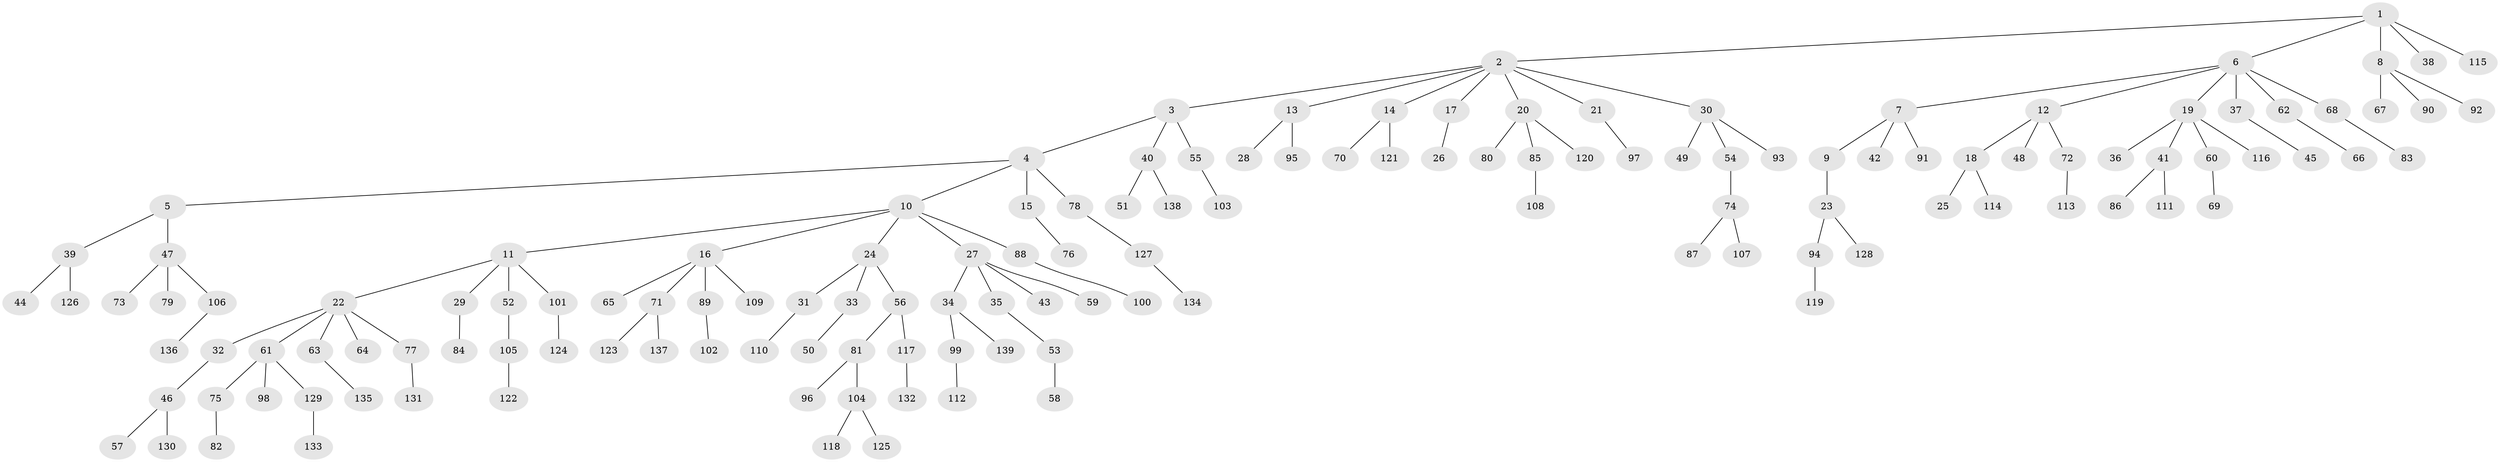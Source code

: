// Generated by graph-tools (version 1.1) at 2025/02/03/09/25 03:02:29]
// undirected, 139 vertices, 138 edges
graph export_dot {
graph [start="1"]
  node [color=gray90,style=filled];
  1;
  2;
  3;
  4;
  5;
  6;
  7;
  8;
  9;
  10;
  11;
  12;
  13;
  14;
  15;
  16;
  17;
  18;
  19;
  20;
  21;
  22;
  23;
  24;
  25;
  26;
  27;
  28;
  29;
  30;
  31;
  32;
  33;
  34;
  35;
  36;
  37;
  38;
  39;
  40;
  41;
  42;
  43;
  44;
  45;
  46;
  47;
  48;
  49;
  50;
  51;
  52;
  53;
  54;
  55;
  56;
  57;
  58;
  59;
  60;
  61;
  62;
  63;
  64;
  65;
  66;
  67;
  68;
  69;
  70;
  71;
  72;
  73;
  74;
  75;
  76;
  77;
  78;
  79;
  80;
  81;
  82;
  83;
  84;
  85;
  86;
  87;
  88;
  89;
  90;
  91;
  92;
  93;
  94;
  95;
  96;
  97;
  98;
  99;
  100;
  101;
  102;
  103;
  104;
  105;
  106;
  107;
  108;
  109;
  110;
  111;
  112;
  113;
  114;
  115;
  116;
  117;
  118;
  119;
  120;
  121;
  122;
  123;
  124;
  125;
  126;
  127;
  128;
  129;
  130;
  131;
  132;
  133;
  134;
  135;
  136;
  137;
  138;
  139;
  1 -- 2;
  1 -- 6;
  1 -- 8;
  1 -- 38;
  1 -- 115;
  2 -- 3;
  2 -- 13;
  2 -- 14;
  2 -- 17;
  2 -- 20;
  2 -- 21;
  2 -- 30;
  3 -- 4;
  3 -- 40;
  3 -- 55;
  4 -- 5;
  4 -- 10;
  4 -- 15;
  4 -- 78;
  5 -- 39;
  5 -- 47;
  6 -- 7;
  6 -- 12;
  6 -- 19;
  6 -- 37;
  6 -- 62;
  6 -- 68;
  7 -- 9;
  7 -- 42;
  7 -- 91;
  8 -- 67;
  8 -- 90;
  8 -- 92;
  9 -- 23;
  10 -- 11;
  10 -- 16;
  10 -- 24;
  10 -- 27;
  10 -- 88;
  11 -- 22;
  11 -- 29;
  11 -- 52;
  11 -- 101;
  12 -- 18;
  12 -- 48;
  12 -- 72;
  13 -- 28;
  13 -- 95;
  14 -- 70;
  14 -- 121;
  15 -- 76;
  16 -- 65;
  16 -- 71;
  16 -- 89;
  16 -- 109;
  17 -- 26;
  18 -- 25;
  18 -- 114;
  19 -- 36;
  19 -- 41;
  19 -- 60;
  19 -- 116;
  20 -- 80;
  20 -- 85;
  20 -- 120;
  21 -- 97;
  22 -- 32;
  22 -- 61;
  22 -- 63;
  22 -- 64;
  22 -- 77;
  23 -- 94;
  23 -- 128;
  24 -- 31;
  24 -- 33;
  24 -- 56;
  27 -- 34;
  27 -- 35;
  27 -- 43;
  27 -- 59;
  29 -- 84;
  30 -- 49;
  30 -- 54;
  30 -- 93;
  31 -- 110;
  32 -- 46;
  33 -- 50;
  34 -- 99;
  34 -- 139;
  35 -- 53;
  37 -- 45;
  39 -- 44;
  39 -- 126;
  40 -- 51;
  40 -- 138;
  41 -- 86;
  41 -- 111;
  46 -- 57;
  46 -- 130;
  47 -- 73;
  47 -- 79;
  47 -- 106;
  52 -- 105;
  53 -- 58;
  54 -- 74;
  55 -- 103;
  56 -- 81;
  56 -- 117;
  60 -- 69;
  61 -- 75;
  61 -- 98;
  61 -- 129;
  62 -- 66;
  63 -- 135;
  68 -- 83;
  71 -- 123;
  71 -- 137;
  72 -- 113;
  74 -- 87;
  74 -- 107;
  75 -- 82;
  77 -- 131;
  78 -- 127;
  81 -- 96;
  81 -- 104;
  85 -- 108;
  88 -- 100;
  89 -- 102;
  94 -- 119;
  99 -- 112;
  101 -- 124;
  104 -- 118;
  104 -- 125;
  105 -- 122;
  106 -- 136;
  117 -- 132;
  127 -- 134;
  129 -- 133;
}
